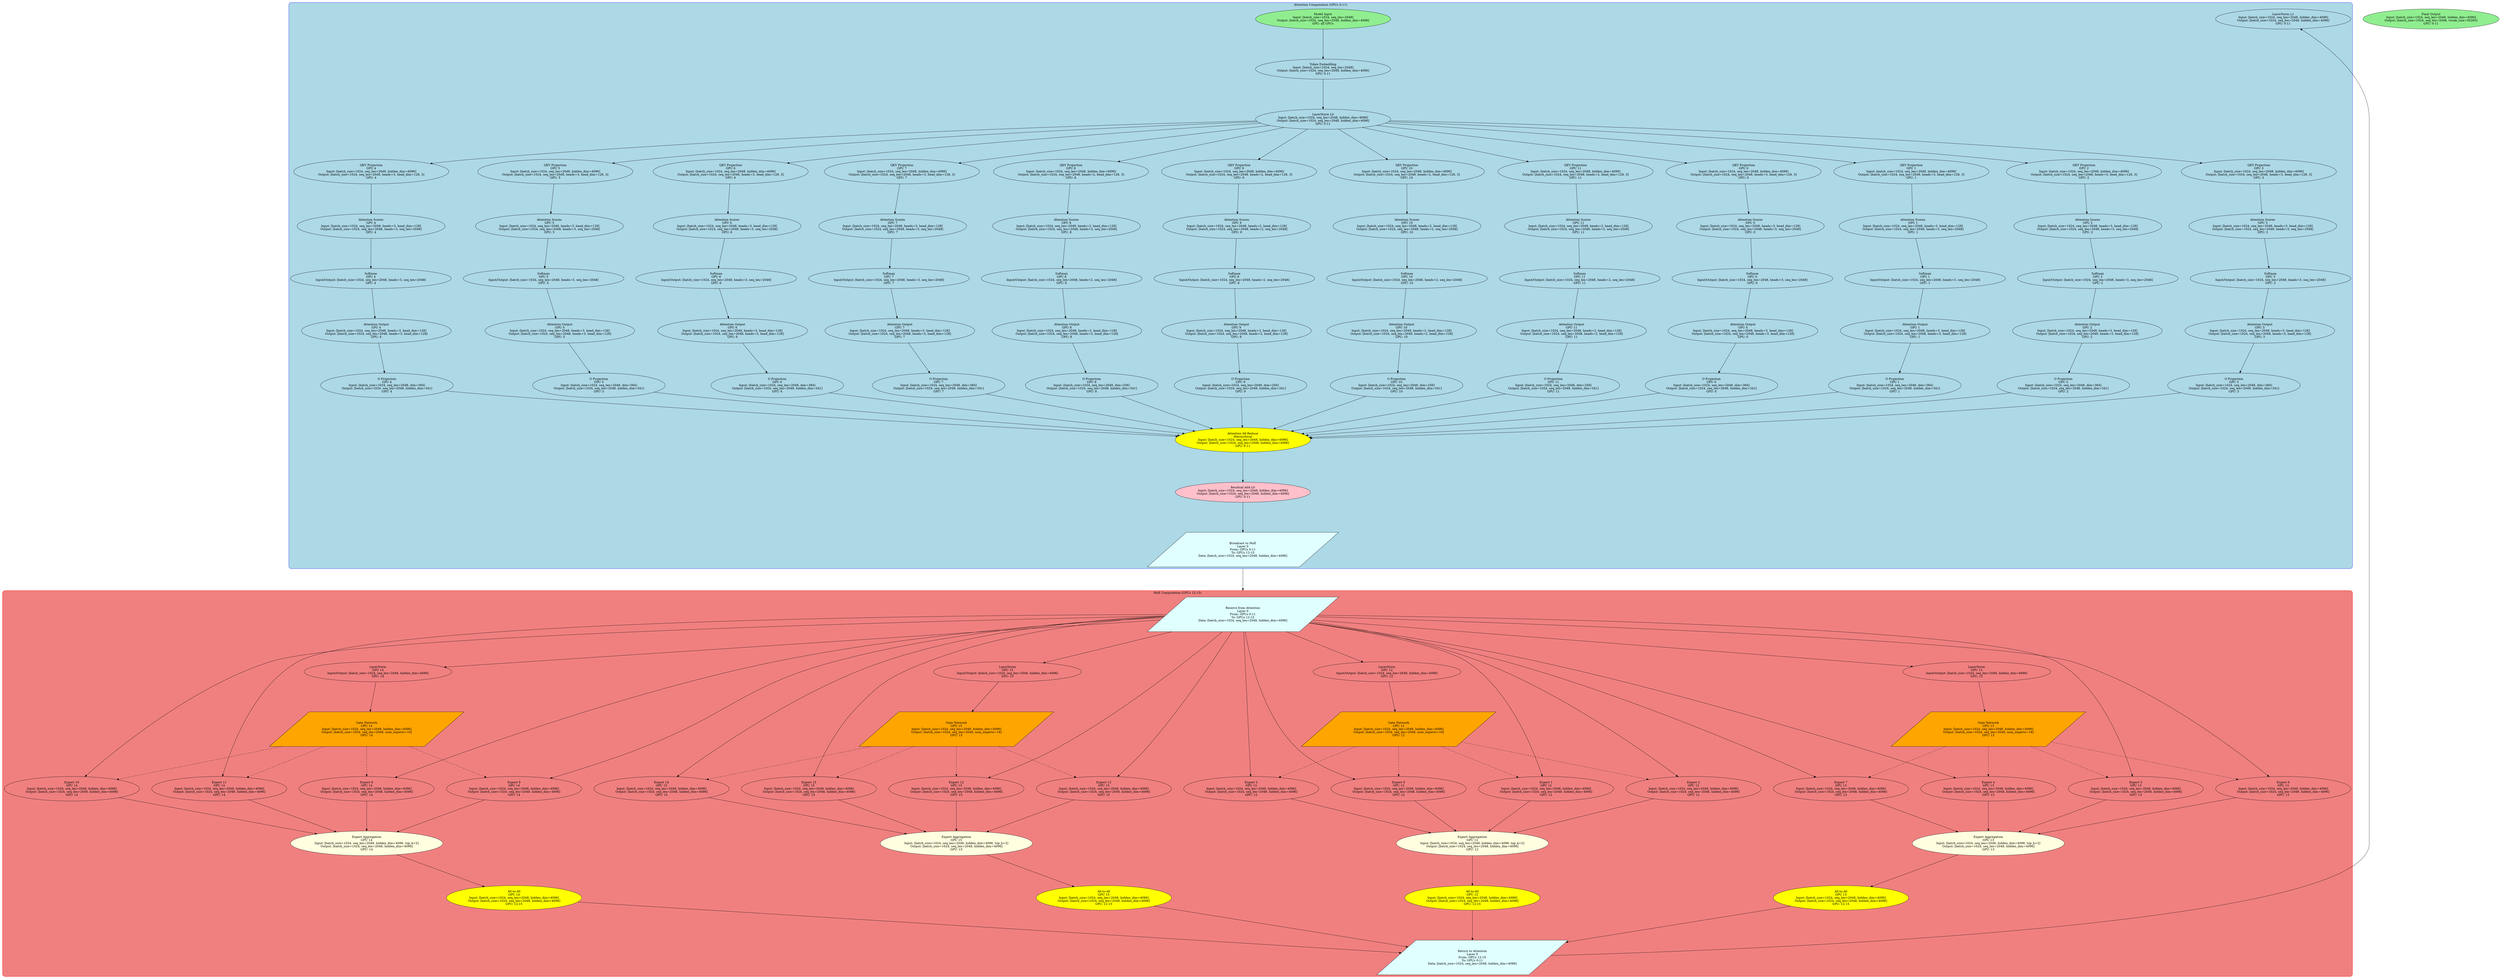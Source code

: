 digraph ma_separation {
    rankdir=TB;
    compound=true;
    ranksep=2.0;
    nodesep=0.8;
    
    subgraph cluster_attention {
        label="Attention Computation (GPUs 0-11)";
        style=rounded;
        color=blue;
        bgcolor=lightblue;
        
        input [shape=ellipse, style=filled, fillcolor=lightgreen, label="Model Input\nInput: [batch_size=1024, seq_len=2048]\nOutput: [batch_size=1024, seq_len=2048, hidden_dim=4096]\nGPU: all GPUs"];
        
        embed [label="Token Embedding\nInput: [batch_size=1024, seq_len=2048]\nOutput: [batch_size=1024, seq_len=2048, hidden_dim=4096]\nGPU: 0-11"];
        
        // Layer 0
        ln1_l0 [label="LayerNorm L0\nInput: [batch_size=1024, seq_len=2048, hidden_dim=4096]\nOutput: [batch_size=1024, seq_len=2048, hidden_dim=4096]\nGPU: 0-11"];
        
        qkv_l0_gpu0 [label="QKV Projection\nGPU 0\nInput: [batch_size=1024, seq_len=2048, hidden_dim=4096]\nOutput: [batch_size=1024, seq_len=2048, heads=3, head_dim=128, 3]\nGPU: 0"];
        qkv_l0_gpu1 [label="QKV Projection\nGPU 1\nInput: [batch_size=1024, seq_len=2048, hidden_dim=4096]\nOutput: [batch_size=1024, seq_len=2048, heads=3, head_dim=128, 3]\nGPU: 1"];
        qkv_l0_gpu2 [label="QKV Projection\nGPU 2\nInput: [batch_size=1024, seq_len=2048, hidden_dim=4096]\nOutput: [batch_size=1024, seq_len=2048, heads=3, head_dim=128, 3]\nGPU: 2"];
        qkv_l0_gpu3 [label="QKV Projection\nGPU 3\nInput: [batch_size=1024, seq_len=2048, hidden_dim=4096]\nOutput: [batch_size=1024, seq_len=2048, heads=3, head_dim=128, 3]\nGPU: 3"];
        qkv_l0_gpu4 [label="QKV Projection\nGPU 4\nInput: [batch_size=1024, seq_len=2048, hidden_dim=4096]\nOutput: [batch_size=1024, seq_len=2048, heads=3, head_dim=128, 3]\nGPU: 4"];
        qkv_l0_gpu5 [label="QKV Projection\nGPU 5\nInput: [batch_size=1024, seq_len=2048, hidden_dim=4096]\nOutput: [batch_size=1024, seq_len=2048, heads=3, head_dim=128, 3]\nGPU: 5"];
        qkv_l0_gpu6 [label="QKV Projection\nGPU 6\nInput: [batch_size=1024, seq_len=2048, hidden_dim=4096]\nOutput: [batch_size=1024, seq_len=2048, heads=3, head_dim=128, 3]\nGPU: 6"];
        qkv_l0_gpu7 [label="QKV Projection\nGPU 7\nInput: [batch_size=1024, seq_len=2048, hidden_dim=4096]\nOutput: [batch_size=1024, seq_len=2048, heads=3, head_dim=128, 3]\nGPU: 7"];
        qkv_l0_gpu8 [label="QKV Projection\nGPU 8\nInput: [batch_size=1024, seq_len=2048, hidden_dim=4096]\nOutput: [batch_size=1024, seq_len=2048, heads=2, head_dim=128, 3]\nGPU: 8"];
        qkv_l0_gpu9 [label="QKV Projection\nGPU 9\nInput: [batch_size=1024, seq_len=2048, hidden_dim=4096]\nOutput: [batch_size=1024, seq_len=2048, heads=2, head_dim=128, 3]\nGPU: 9"];
        qkv_l0_gpu10 [label="QKV Projection\nGPU 10\nInput: [batch_size=1024, seq_len=2048, hidden_dim=4096]\nOutput: [batch_size=1024, seq_len=2048, heads=2, head_dim=128, 3]\nGPU: 10"];
        qkv_l0_gpu11 [label="QKV Projection\nGPU 11\nInput: [batch_size=1024, seq_len=2048, hidden_dim=4096]\nOutput: [batch_size=1024, seq_len=2048, heads=2, head_dim=128, 3]\nGPU: 11"];
        
        scores_l0_gpu0 [label="Attention Scores\nGPU 0\nInput: [batch_size=1024, seq_len=2048, heads=3, head_dim=128]\nOutput: [batch_size=1024, seq_len=2048, heads=3, seq_len=2048]\nGPU: 0"];
        scores_l0_gpu1 [label="Attention Scores\nGPU 1\nInput: [batch_size=1024, seq_len=2048, heads=3, head_dim=128]\nOutput: [batch_size=1024, seq_len=2048, heads=3, seq_len=2048]\nGPU: 1"];
        scores_l0_gpu2 [label="Attention Scores\nGPU 2\nInput: [batch_size=1024, seq_len=2048, heads=3, head_dim=128]\nOutput: [batch_size=1024, seq_len=2048, heads=3, seq_len=2048]\nGPU: 2"];
        scores_l0_gpu3 [label="Attention Scores\nGPU 3\nInput: [batch_size=1024, seq_len=2048, heads=3, head_dim=128]\nOutput: [batch_size=1024, seq_len=2048, heads=3, seq_len=2048]\nGPU: 3"];
        scores_l0_gpu4 [label="Attention Scores\nGPU 4\nInput: [batch_size=1024, seq_len=2048, heads=3, head_dim=128]\nOutput: [batch_size=1024, seq_len=2048, heads=3, seq_len=2048]\nGPU: 4"];
        scores_l0_gpu5 [label="Attention Scores\nGPU 5\nInput: [batch_size=1024, seq_len=2048, heads=3, head_dim=128]\nOutput: [batch_size=1024, seq_len=2048, heads=3, seq_len=2048]\nGPU: 5"];
        scores_l0_gpu6 [label="Attention Scores\nGPU 6\nInput: [batch_size=1024, seq_len=2048, heads=3, head_dim=128]\nOutput: [batch_size=1024, seq_len=2048, heads=3, seq_len=2048]\nGPU: 6"];
        scores_l0_gpu7 [label="Attention Scores\nGPU 7\nInput: [batch_size=1024, seq_len=2048, heads=3, head_dim=128]\nOutput: [batch_size=1024, seq_len=2048, heads=3, seq_len=2048]\nGPU: 7"];
        scores_l0_gpu8 [label="Attention Scores\nGPU 8\nInput: [batch_size=1024, seq_len=2048, heads=2, head_dim=128]\nOutput: [batch_size=1024, seq_len=2048, heads=2, seq_len=2048]\nGPU: 8"];
        scores_l0_gpu9 [label="Attention Scores\nGPU 9\nInput: [batch_size=1024, seq_len=2048, heads=2, head_dim=128]\nOutput: [batch_size=1024, seq_len=2048, heads=2, seq_len=2048]\nGPU: 9"];
        scores_l0_gpu10 [label="Attention Scores\nGPU 10\nInput: [batch_size=1024, seq_len=2048, heads=2, head_dim=128]\nOutput: [batch_size=1024, seq_len=2048, heads=2, seq_len=2048]\nGPU: 10"];
        scores_l0_gpu11 [label="Attention Scores\nGPU 11\nInput: [batch_size=1024, seq_len=2048, heads=2, head_dim=128]\nOutput: [batch_size=1024, seq_len=2048, heads=2, seq_len=2048]\nGPU: 11"];
        
        softmax_l0_gpu0 [label="Softmax\nGPU 0\nInput/Output: [batch_size=1024, seq_len=2048, heads=3, seq_len=2048]\nGPU: 0"];
        softmax_l0_gpu1 [label="Softmax\nGPU 1\nInput/Output: [batch_size=1024, seq_len=2048, heads=3, seq_len=2048]\nGPU: 1"];
        softmax_l0_gpu2 [label="Softmax\nGPU 2\nInput/Output: [batch_size=1024, seq_len=2048, heads=3, seq_len=2048]\nGPU: 2"];
        softmax_l0_gpu3 [label="Softmax\nGPU 3\nInput/Output: [batch_size=1024, seq_len=2048, heads=3, seq_len=2048]\nGPU: 3"];
        softmax_l0_gpu4 [label="Softmax\nGPU 4\nInput/Output: [batch_size=1024, seq_len=2048, heads=3, seq_len=2048]\nGPU: 4"];
        softmax_l0_gpu5 [label="Softmax\nGPU 5\nInput/Output: [batch_size=1024, seq_len=2048, heads=3, seq_len=2048]\nGPU: 5"];
        softmax_l0_gpu6 [label="Softmax\nGPU 6\nInput/Output: [batch_size=1024, seq_len=2048, heads=3, seq_len=2048]\nGPU: 6"];
        softmax_l0_gpu7 [label="Softmax\nGPU 7\nInput/Output: [batch_size=1024, seq_len=2048, heads=3, seq_len=2048]\nGPU: 7"];
        softmax_l0_gpu8 [label="Softmax\nGPU 8\nInput/Output: [batch_size=1024, seq_len=2048, heads=2, seq_len=2048]\nGPU: 8"];
        softmax_l0_gpu9 [label="Softmax\nGPU 9\nInput/Output: [batch_size=1024, seq_len=2048, heads=2, seq_len=2048]\nGPU: 9"];
        softmax_l0_gpu10 [label="Softmax\nGPU 10\nInput/Output: [batch_size=1024, seq_len=2048, heads=2, seq_len=2048]\nGPU: 10"];
        softmax_l0_gpu11 [label="Softmax\nGPU 11\nInput/Output: [batch_size=1024, seq_len=2048, heads=2, seq_len=2048]\nGPU: 11"];
        
        attn_out_l0_gpu0 [label="Attention Output\nGPU 0\nInput: [batch_size=1024, seq_len=2048, heads=3, head_dim=128]\nOutput: [batch_size=1024, seq_len=2048, heads=3, head_dim=128]\nGPU: 0"];
        attn_out_l0_gpu1 [label="Attention Output\nGPU 1\nInput: [batch_size=1024, seq_len=2048, heads=3, head_dim=128]\nOutput: [batch_size=1024, seq_len=2048, heads=3, head_dim=128]\nGPU: 1"];
        attn_out_l0_gpu2 [label="Attention Output\nGPU 2\nInput: [batch_size=1024, seq_len=2048, heads=3, head_dim=128]\nOutput: [batch_size=1024, seq_len=2048, heads=3, head_dim=128]\nGPU: 2"];
        attn_out_l0_gpu3 [label="Attention Output\nGPU 3\nInput: [batch_size=1024, seq_len=2048, heads=3, head_dim=128]\nOutput: [batch_size=1024, seq_len=2048, heads=3, head_dim=128]\nGPU: 3"];
        attn_out_l0_gpu4 [label="Attention Output\nGPU 4\nInput: [batch_size=1024, seq_len=2048, heads=3, head_dim=128]\nOutput: [batch_size=1024, seq_len=2048, heads=3, head_dim=128]\nGPU: 4"];
        attn_out_l0_gpu5 [label="Attention Output\nGPU 5\nInput: [batch_size=1024, seq_len=2048, heads=3, head_dim=128]\nOutput: [batch_size=1024, seq_len=2048, heads=3, head_dim=128]\nGPU: 5"];
        attn_out_l0_gpu6 [label="Attention Output\nGPU 6\nInput: [batch_size=1024, seq_len=2048, heads=3, head_dim=128]\nOutput: [batch_size=1024, seq_len=2048, heads=3, head_dim=128]\nGPU: 6"];
        attn_out_l0_gpu7 [label="Attention Output\nGPU 7\nInput: [batch_size=1024, seq_len=2048, heads=3, head_dim=128]\nOutput: [batch_size=1024, seq_len=2048, heads=3, head_dim=128]\nGPU: 7"];
        attn_out_l0_gpu8 [label="Attention Output\nGPU 8\nInput: [batch_size=1024, seq_len=2048, heads=2, head_dim=128]\nOutput: [batch_size=1024, seq_len=2048, heads=2, head_dim=128]\nGPU: 8"];
        attn_out_l0_gpu9 [label="Attention Output\nGPU 9\nInput: [batch_size=1024, seq_len=2048, heads=2, head_dim=128]\nOutput: [batch_size=1024, seq_len=2048, heads=2, head_dim=128]\nGPU: 9"];
        attn_out_l0_gpu10 [label="Attention Output\nGPU 10\nInput: [batch_size=1024, seq_len=2048, heads=2, head_dim=128]\nOutput: [batch_size=1024, seq_len=2048, heads=2, head_dim=128]\nGPU: 10"];
        attn_out_l0_gpu11 [label="Attention Output\nGPU 11\nInput: [batch_size=1024, seq_len=2048, heads=2, head_dim=128]\nOutput: [batch_size=1024, seq_len=2048, heads=2, head_dim=128]\nGPU: 11"];
        
        o_proj_l0_gpu0 [label="O Projection\nGPU 0\nInput: [batch_size=1024, seq_len=2048, dim=384]\nOutput: [batch_size=1024, seq_len=2048, hidden_dim=341]\nGPU: 0"];
        o_proj_l0_gpu1 [label="O Projection\nGPU 1\nInput: [batch_size=1024, seq_len=2048, dim=384]\nOutput: [batch_size=1024, seq_len=2048, hidden_dim=341]\nGPU: 1"];
        o_proj_l0_gpu2 [label="O Projection\nGPU 2\nInput: [batch_size=1024, seq_len=2048, dim=384]\nOutput: [batch_size=1024, seq_len=2048, hidden_dim=341]\nGPU: 2"];
        o_proj_l0_gpu3 [label="O Projection\nGPU 3\nInput: [batch_size=1024, seq_len=2048, dim=384]\nOutput: [batch_size=1024, seq_len=2048, hidden_dim=341]\nGPU: 3"];
        o_proj_l0_gpu4 [label="O Projection\nGPU 4\nInput: [batch_size=1024, seq_len=2048, dim=384]\nOutput: [batch_size=1024, seq_len=2048, hidden_dim=341]\nGPU: 4"];
        o_proj_l0_gpu5 [label="O Projection\nGPU 5\nInput: [batch_size=1024, seq_len=2048, dim=384]\nOutput: [batch_size=1024, seq_len=2048, hidden_dim=341]\nGPU: 5"];
        o_proj_l0_gpu6 [label="O Projection\nGPU 6\nInput: [batch_size=1024, seq_len=2048, dim=384]\nOutput: [batch_size=1024, seq_len=2048, hidden_dim=341]\nGPU: 6"];
        o_proj_l0_gpu7 [label="O Projection\nGPU 7\nInput: [batch_size=1024, seq_len=2048, dim=384]\nOutput: [batch_size=1024, seq_len=2048, hidden_dim=341]\nGPU: 7"];
        o_proj_l0_gpu8 [label="O Projection\nGPU 8\nInput: [batch_size=1024, seq_len=2048, dim=256]\nOutput: [batch_size=1024, seq_len=2048, hidden_dim=341]\nGPU: 8"];
        o_proj_l0_gpu9 [label="O Projection\nGPU 9\nInput: [batch_size=1024, seq_len=2048, dim=256]\nOutput: [batch_size=1024, seq_len=2048, hidden_dim=341]\nGPU: 9"];
        o_proj_l0_gpu10 [label="O Projection\nGPU 10\nInput: [batch_size=1024, seq_len=2048, dim=256]\nOutput: [batch_size=1024, seq_len=2048, hidden_dim=341]\nGPU: 10"];
        o_proj_l0_gpu11 [label="O Projection\nGPU 11\nInput: [batch_size=1024, seq_len=2048, dim=256]\nOutput: [batch_size=1024, seq_len=2048, hidden_dim=341]\nGPU: 11"];
        
        all_reduce_attn_l0 [shape=ellipse, style=filled, fillcolor=yellow, label="Attention All-Reduce\nHierarchical\nInput: [batch_size=1024, seq_len=2048, hidden_dim=4096]\nOutput: [batch_size=1024, seq_len=2048, hidden_dim=4096]\nGPU: 0-11"];
        
        res1_l0 [shape=ellipse, style=filled, fillcolor=pink, label="Residual Add L0\nInput: [batch_size=1024, seq_len=2048, hidden_dim=4096]\nOutput: [batch_size=1024, seq_len=2048, hidden_dim=4096]\nGPU: 0-11"];
        
        broadcast_l0 [shape=parallelogram, style=filled, fillcolor=lightcyan, label="Broadcast to MoE\nLayer 0\nFrom: GPUs 0-11\nTo: GPUs 12-15\nData: [batch_size=1024, seq_len=2048, hidden_dim=4096]"];
        
        // Layer 1
        ln1_l1 [label="LayerNorm L1\nInput: [batch_size=1024, seq_len=2048, hidden_dim=4096]\nOutput: [batch_size=1024, seq_len=2048, hidden_dim=4096]\nGPU: 0-11"];
        
        // Similar nodes for Layer 1-3 would be defined here
        // Due to space, we summarize the pattern for clarity
    }
    
    subgraph cluster_moe {
        label="MoE Computation (GPUs 12-15)";
        style=rounded;
        color=red;
        bgcolor=lightcoral;
        
        recv_moe_l0 [shape=parallelogram, style=filled, fillcolor=lightcyan, label="Receive from Attention\nLayer 0\nFrom: GPUs 0-11\nTo: GPUs 12-15\nData: [batch_size=1024, seq_len=2048, hidden_dim=4096]"];
        
        ln_moe_l0_gpu12 [label="LayerNorm\nGPU 12\nInput/Output: [batch_size=1024, seq_len=2048, hidden_dim=4096]\nGPU: 12"];
        ln_moe_l0_gpu13 [label="LayerNorm\nGPU 13\nInput/Output: [batch_size=1024, seq_len=2048, hidden_dim=4096]\nGPU: 13"];
        ln_moe_l0_gpu14 [label="LayerNorm\nGPU 14\nInput/Output: [batch_size=1024, seq_len=2048, hidden_dim=4096]\nGPU: 14"];
        ln_moe_l0_gpu15 [label="LayerNorm\nGPU 15\nInput/Output: [batch_size=1024, seq_len=2048, hidden_dim=4096]\nGPU: 15"];
        
        gate_l0_gpu12 [shape=parallelogram, style=filled, fillcolor=orange, label="Gate Network\nGPU 12\nInput: [batch_size=1024, seq_len=2048, hidden_dim=4096]\nOutput: [batch_size=1024, seq_len=2048, num_experts=16]\nGPU: 12"];
        gate_l0_gpu13 [shape=parallelogram, style=filled, fillcolor=orange, label="Gate Network\nGPU 13\nInput: [batch_size=1024, seq_len=2048, hidden_dim=4096]\nOutput: [batch_size=1024, seq_len=2048, num_experts=16]\nGPU: 13"];
        gate_l0_gpu14 [shape=parallelogram, style=filled, fillcolor=orange, label="Gate Network\nGPU 14\nInput: [batch_size=1024, seq_len=2048, hidden_dim=4096]\nOutput: [batch_size=1024, seq_len=2048, num_experts=16]\nGPU: 14"];
        gate_l0_gpu15 [shape=parallelogram, style=filled, fillcolor=orange, label="Gate Network\nGPU 15\nInput: [batch_size=1024, seq_len=2048, hidden_dim=4096]\nOutput: [batch_size=1024, seq_len=2048, num_experts=16]\nGPU: 15"];
        
        // Experts for GPU 12
        expert_l0_0_gpu12 [label="Expert 0\nGPU 12\nInput: [batch_size=1024, seq_len=2048, hidden_dim=4096]\nOutput: [batch_size=1024, seq_len=2048, hidden_dim=4096]\nGPU: 12"];
        expert_l0_1_gpu12 [label="Expert 1\nGPU 12\nInput: [batch_size=1024, seq_len=2048, hidden_dim=4096]\nOutput: [batch_size=1024, seq_len=2048, hidden_dim=4096]\nGPU: 12"];
        expert_l0_2_gpu12 [label="Expert 2\nGPU 12\nInput: [batch_size=1024, seq_len=2048, hidden_dim=4096]\nOutput: [batch_size=1024, seq_len=2048, hidden_dim=4096]\nGPU: 12"];
        expert_l0_3_gpu12 [label="Expert 3\nGPU 12\nInput: [batch_size=1024, seq_len=2048, hidden_dim=4096]\nOutput: [batch_size=1024, seq_len=2048, hidden_dim=4096]\nGPU: 12"];
        
        // Experts for GPU 13
        expert_l0_4_gpu13 [label="Expert 4\nGPU 13\nInput: [batch_size=1024, seq_len=2048, hidden_dim=4096]\nOutput: [batch_size=1024, seq_len=2048, hidden_dim=4096]\nGPU: 13"];
        expert_l0_5_gpu13 [label="Expert 5\nGPU 13\nInput: [batch_size=1024, seq_len=2048, hidden_dim=4096]\nOutput: [batch_size=1024, seq_len=2048, hidden_dim=4096]\nGPU: 13"];
        expert_l0_6_gpu13 [label="Expert 6\nGPU 13\nInput: [batch_size=1024, seq_len=2048, hidden_dim=4096]\nOutput: [batch_size=1024, seq_len=2048, hidden_dim=4096]\nGPU: 13"];
        expert_l0_7_gpu13 [label="Expert 7\nGPU 13\nInput: [batch_size=1024, seq_len=2048, hidden_dim=4096]\nOutput: [batch_size=1024, seq_len=2048, hidden_dim=4096]\nGPU: 13"];
        
        // Experts for GPU 14
        expert_l0_8_gpu14 [label="Expert 8\nGPU 14\nInput: [batch_size=1024, seq_len=2048, hidden_dim=4096]\nOutput: [batch_size=1024, seq_len=2048, hidden_dim=4096]\nGPU: 14"];
        expert_l0_9_gpu14 [label="Expert 9\nGPU 14\nInput: [batch_size=1024, seq_len=2048, hidden_dim=4096]\nOutput: [batch_size=1024, seq_len=2048, hidden_dim=4096]\nGPU: 14"];
        expert_l0_10_gpu14 [label="Expert 10\nGPU 14\nInput: [batch_size=1024, seq_len=2048, hidden_dim=4096]\nOutput: [batch_size=1024, seq_len=2048, hidden_dim=4096]\nGPU: 14"];
        expert_l0_11_gpu14 [label="Expert 11\nGPU 14\nInput: [batch_size=1024, seq_len=2048, hidden_dim=4096]\nOutput: [batch_size=1024, seq_len=2048, hidden_dim=4096]\nGPU: 14"];
        
        // Experts for GPU 15
        expert_l0_12_gpu15 [label="Expert 12\nGPU 15\nInput: [batch_size=1024, seq_len=2048, hidden_dim=4096]\nOutput: [batch_size=1024, seq_len=2048, hidden_dim=4096]\nGPU: 15"];
        expert_l0_13_gpu15 [label="Expert 13\nGPU 15\nInput: [batch_size=1024, seq_len=2048, hidden_dim=4096]\nOutput: [batch_size=1024, seq_len=2048, hidden_dim=4096]\nGPU: 15"];
        expert_l0_14_gpu15 [label="Expert 14\nGPU 15\nInput: [batch_size=1024, seq_len=2048, hidden_dim=4096]\nOutput: [batch_size=1024, seq_len=2048, hidden_dim=4096]\nGPU: 15"];
        expert_l0_15_gpu15 [label="Expert 15\nGPU 15\nInput: [batch_size=1024, seq_len=2048, hidden_dim=4096]\nOutput: [batch_size=1024, seq_len=2048, hidden_dim=4096]\nGPU: 15"];
        
        expert_agg_l0_gpu12 [shape=ellipse, style=filled, fillcolor=lightyellow, label="Expert Aggregation\nGPU 12\nInput: [batch_size=1024, seq_len=2048, hidden_dim=4096, top_k=2]\nOutput: [batch_size=1024, seq_len=2048, hidden_dim=4096]\nGPU: 12"];
        expert_agg_l0_gpu13 [shape=ellipse, style=filled, fillcolor=lightyellow, label="Expert Aggregation\nGPU 13\nInput: [batch_size=1024, seq_len=2048, hidden_dim=4096, top_k=2]\nOutput: [batch_size=1024, seq_len=2048, hidden_dim=4096]\nGPU: 13"];
        expert_agg_l0_gpu14 [shape=ellipse, style=filled, fillcolor=lightyellow, label="Expert Aggregation\nGPU 14\nInput: [batch_size=1024, seq_len=2048, hidden_dim=4096, top_k=2]\nOutput: [batch_size=1024, seq_len=2048, hidden_dim=4096]\nGPU: 14"];
        expert_agg_l0_gpu15 [shape=ellipse, style=filled, fillcolor=lightyellow, label="Expert Aggregation\nGPU 15\nInput: [batch_size=1024, seq_len=2048, hidden_dim=4096, top_k=2]\nOutput: [batch_size=1024, seq_len=2048, hidden_dim=4096]\nGPU: 15"];
        
        all_to_all_l0_gpu12 [shape=ellipse, style=filled, fillcolor=yellow, label="All-to-All\nGPU 12\nInput: [batch_size=1024, seq_len=2048, hidden_dim=4096]\nOutput: [batch_size=1024, seq_len=2048, hidden_dim=4096]\nGPU: 12-15"];
        all_to_all_l0_gpu13 [shape=ellipse, style=filled, fillcolor=yellow, label="All-to-All\nGPU 13\nInput: [batch_size=1024, seq_len=2048, hidden_dim=4096]\nOutput: [batch_size=1024, seq_len=2048, hidden_dim=4096]\nGPU: 12-15"];
        all_to_all_l0_gpu14 [shape=ellipse, style=filled, fillcolor=yellow, label="All-to-All\nGPU 14\nInput: [batch_size=1024, seq_len=2048, hidden_dim=4096]\nOutput: [batch_size=1024, seq_len=2048, hidden_dim=4096]\nGPU: 12-15"];
        all_to_all_l0_gpu15 [shape=ellipse, style=filled, fillcolor=yellow, label="All-to-All\nGPU 15\nInput: [batch_size=1024, seq_len=2048, hidden_dim=4096]\nOutput: [batch_size=1024, seq_len=2048, hidden_dim=4096]\nGPU: 12-15"];
        
        return_l0 [shape=parallelogram, style=filled, fillcolor=lightcyan, label="Return to Attention\nLayer 0\nFrom: GPUs 12-15\nTo: GPUs 0-11\nData: [batch_size=1024, seq_len=2048, hidden_dim=4096]"];
        
        // Similar structure for Layers 1-3 would follow
    }
    
    // Layer 0 flows
    input -> embed;
    embed -> ln1_l0;
    ln1_l0 -> qkv_l0_gpu0;
    ln1_l0 -> qkv_l0_gpu1;
    ln1_l0 -> qkv_l0_gpu2;
    ln1_l0 -> qkv_l0_gpu3;
    ln1_l0 -> qkv_l0_gpu4;
    ln1_l0 -> qkv_l0_gpu5;
    ln1_l0 -> qkv_l0_gpu6;
    ln1_l0 -> qkv_l0_gpu7;
    ln1_l0 -> qkv_l0_gpu8;
    ln1_l0 -> qkv_l0_gpu9;
    ln1_l0 -> qkv_l0_gpu10;
    ln1_l0 -> qkv_l0_gpu11;
    
    qkv_l0_gpu0 -> scores_l0_gpu0;
    qkv_l0_gpu1 -> scores_l0_gpu1;
    qkv_l0_gpu2 -> scores_l0_gpu2;
    qkv_l0_gpu3 -> scores_l0_gpu3;
    qkv_l0_gpu4 -> scores_l0_gpu4;
    qkv_l0_gpu5 -> scores_l0_gpu5;
    qkv_l0_gpu6 -> scores_l0_gpu6;
    qkv_l0_gpu7 -> scores_l0_gpu7;
    qkv_l0_gpu8 -> scores_l0_gpu8;
    qkv_l0_gpu9 -> scores_l0_gpu9;
    qkv_l0_gpu10 -> scores_l0_gpu10;
    qkv_l0_gpu11 -> scores_l0_gpu11;
    
    scores_l0_gpu0 -> softmax_l0_gpu0;
    scores_l0_gpu1 -> softmax_l0_gpu1;
    scores_l0_gpu2 -> softmax_l0_gpu2;
    scores_l0_gpu3 -> softmax_l0_gpu3;
    scores_l0_gpu4 -> softmax_l0_gpu4;
    scores_l0_gpu5 -> softmax_l0_gpu5;
    scores_l0_gpu6 -> softmax_l0_gpu6;
    scores_l0_gpu7 -> softmax_l0_gpu7;
    scores_l0_gpu8 -> softmax_l0_gpu8;
    scores_l0_gpu9 -> softmax_l0_gpu9;
    scores_l0_gpu10 -> softmax_l0_gpu10;
    scores_l0_gpu11 -> softmax_l0_gpu11;
    
    softmax_l0_gpu0 -> attn_out_l0_gpu0;
    softmax_l0_gpu1 -> attn_out_l0_gpu1;
    softmax_l0_gpu2 -> attn_out_l0_gpu2;
    softmax_l0_gpu3 -> attn_out_l0_gpu3;
    softmax_l0_gpu4 -> attn_out_l0_gpu4;
    softmax_l0_gpu5 -> attn_out_l0_gpu5;
    softmax_l0_gpu6 -> attn_out_l0_gpu6;
    softmax_l0_gpu7 -> attn_out_l0_gpu7;
    softmax_l0_gpu8 -> attn_out_l0_gpu8;
    softmax_l0_gpu9 -> attn_out_l0_gpu9;
    softmax_l0_gpu10 -> attn_out_l0_gpu10;
    softmax_l0_gpu11 -> attn_out_l0_gpu11;
    
    attn_out_l0_gpu0 -> o_proj_l0_gpu0;
    attn_out_l0_gpu1 -> o_proj_l0_gpu1;
    attn_out_l0_gpu2 -> o_proj_l0_gpu2;
    attn_out_l0_gpu3 -> o_proj_l0_gpu3;
    attn_out_l0_gpu4 -> o_proj_l0_gpu4;
    attn_out_l0_gpu5 -> o_proj_l0_gpu5;
    attn_out_l0_gpu6 -> o_proj_l0_gpu6;
    attn_out_l0_gpu7 -> o_proj_l0_gpu7;
    attn_out_l0_gpu8 -> o_proj_l0_gpu8;
    attn_out_l0_gpu9 -> o_proj_l0_gpu9;
    attn_out_l0_gpu10 -> o_proj_l0_gpu10;
    attn_out_l0_gpu11 -> o_proj_l0_gpu11;
    
    o_proj_l0_gpu0 -> all_reduce_attn_l0;
    o_proj_l0_gpu1 -> all_reduce_attn_l0;
    o_proj_l0_gpu2 -> all_reduce_attn_l0;
    o_proj_l0_gpu3 -> all_reduce_attn_l0;
    o_proj_l0_gpu4 -> all_reduce_attn_l0;
    o_proj_l0_gpu5 -> all_reduce_attn_l0;
    o_proj_l0_gpu6 -> all_reduce_attn_l0;
    o_proj_l0_gpu7 -> all_reduce_attn_l0;
    o_proj_l0_gpu8 -> all_reduce_attn_l0;
    o_proj_l0_gpu9 -> all_reduce_attn_l0;
    o_proj_l0_gpu10 -> all_reduce_attn_l0;
    o_proj_l0_gpu11 -> all_reduce_attn_l0;
    
    all_reduce_attn_l0 -> res1_l0;
    res1_l0 -> broadcast_l0;
    
    // MoE flow
    broadcast_l0 -> recv_moe_l0 [lhead=cluster_moe, ltail=cluster_attention];
    
    recv_moe_l0 -> ln_moe_l0_gpu12;
    recv_moe_l0 -> ln_moe_l0_gpu13;
    recv_moe_l0 -> ln_moe_l0_gpu14;
    recv_moe_l0 -> ln_moe_l0_gpu15;
    
    ln_moe_l0_gpu12 -> gate_l0_gpu12;
    ln_moe_l0_gpu13 -> gate_l0_gpu13;
    ln_moe_l0_gpu14 -> gate_l0_gpu14;
    ln_moe_l0_gpu15 -> gate_l0_gpu15;
    
    recv_moe_l0 -> expert_l0_0_gpu12;
    recv_moe_l0 -> expert_l0_1_gpu12;
    recv_moe_l0 -> expert_l0_2_gpu12;
    recv_moe_l0 -> expert_l0_3_gpu12;
    recv_moe_l0 -> expert_l0_4_gpu13;
    recv_moe_l0 -> expert_l0_5_gpu13;
    recv_moe_l0 -> expert_l0_6_gpu13;
    recv_moe_l0 -> expert_l0_7_gpu13;
    recv_moe_l0 -> expert_l0_8_gpu14;
    recv_moe_l0 -> expert_l0_9_gpu14;
    recv_moe_l0 -> expert_l0_10_gpu14;
    recv_moe_l0 -> expert_l0_11_gpu14;
    recv_moe_l0 -> expert_l0_12_gpu15;
    recv_moe_l0 -> expert_l0_13_gpu15;
    recv_moe_l0 -> expert_l0_14_gpu15;
    recv_moe_l0 -> expert_l0_15_gpu15;
    
    gate_l0_gpu12 -> expert_l0_0_gpu12 [style=dashed];
    gate_l0_gpu12 -> expert_l0_1_gpu12 [style=dashed];
    gate_l0_gpu12 -> expert_l0_2_gpu12 [style=dashed];
    gate_l0_gpu12 -> expert_l0_3_gpu12 [style=dashed];
    gate_l0_gpu13 -> expert_l0_4_gpu13 [style=dashed];
    gate_l0_gpu13 -> expert_l0_5_gpu13 [style=dashed];
    gate_l0_gpu13 -> expert_l0_6_gpu13 [style=dashed];
    gate_l0_gpu13 -> expert_l0_7_gpu13 [style=dashed];
    gate_l0_gpu14 -> expert_l0_8_gpu14 [style=dashed];
    gate_l0_gpu14 -> expert_l0_9_gpu14 [style=dashed];
    gate_l0_gpu14 -> expert_l0_10_gpu14 [style=dashed];
    gate_l0_gpu14 -> expert_l0_11_gpu14 [style=dashed];
    gate_l0_gpu15 -> expert_l0_12_gpu15 [style=dashed];
    gate_l0_gpu15 -> expert_l0_13_gpu15 [style=dashed];
    gate_l0_gpu15 -> expert_l0_14_gpu15 [style=dashed];
    gate_l0_gpu15 -> expert_l0_15_gpu15 [style=dashed];
    
    expert_l0_0_gpu12 -> expert_agg_l0_gpu12;
    expert_l0_1_gpu12 -> expert_agg_l0_gpu12;
    expert_l0_2_gpu12 -> expert_agg_l0_gpu12;
    expert_l0_3_gpu12 -> expert_agg_l0_gpu12;
    expert_l0_4_gpu13 -> expert_agg_l0_gpu13;
    expert_l0_5_gpu13 -> expert_agg_l0_gpu13;
    expert_l0_6_gpu13 -> expert_agg_l0_gpu13;
    expert_l0_7_gpu13 -> expert_agg_l0_gpu13;
    expert_l0_8_gpu14 -> expert_agg_l0_gpu14;
    expert_l0_9_gpu14 -> expert_agg_l0_gpu14;
    expert_l0_10_gpu14 -> expert_agg_l0_gpu14;
    expert_l0_11_gpu14 -> expert_agg_l0_gpu14;
    expert_l0_12_gpu15 -> expert_agg_l0_gpu15;
    expert_l0_13_gpu15 -> expert_agg_l0_gpu15;
    expert_l0_14_gpu15 -> expert_agg_l0_gpu15;
    expert_l0_15_gpu15 -> expert_agg_l0_gpu15;
    
    expert_agg_l0_gpu12 -> all_to_all_l0_gpu12;
    expert_agg_l0_gpu13 -> all_to_all_l0_gpu13;
    expert_agg_l0_gpu14 -> all_to_all_l0_gpu14;
    expert_agg_l0_gpu15 -> all_to_all_l0_gpu15;
    
    all_to_all_l0_gpu12 -> return_l0 [lhead=cluster_attention, ltail=cluster_moe];
    all_to_all_l0_gpu13 -> return_l0 [lhead=cluster_attention, ltail=cluster_moe];
    all_to_all_l0_gpu14 -> return_l0 [lhead=cluster_attention, ltail=cluster_moe];
    all_to_all_l0_gpu15 -> return_l0 [lhead=cluster_attention, ltail=cluster_moe];
    
    // Continue with Layer 1-3 flows
    return_l0 -> ln1_l1;
    
    // Final output
    final_output [shape=ellipse, style=filled, fillcolor=lightgreen, label="Final Output\nInput: [batch_size=1024, seq_len=2048, hidden_dim=4096]\nOutput: [batch_size=1024, seq_len=2048, vocab_size=50265]\nGPU: 0-11"];
}